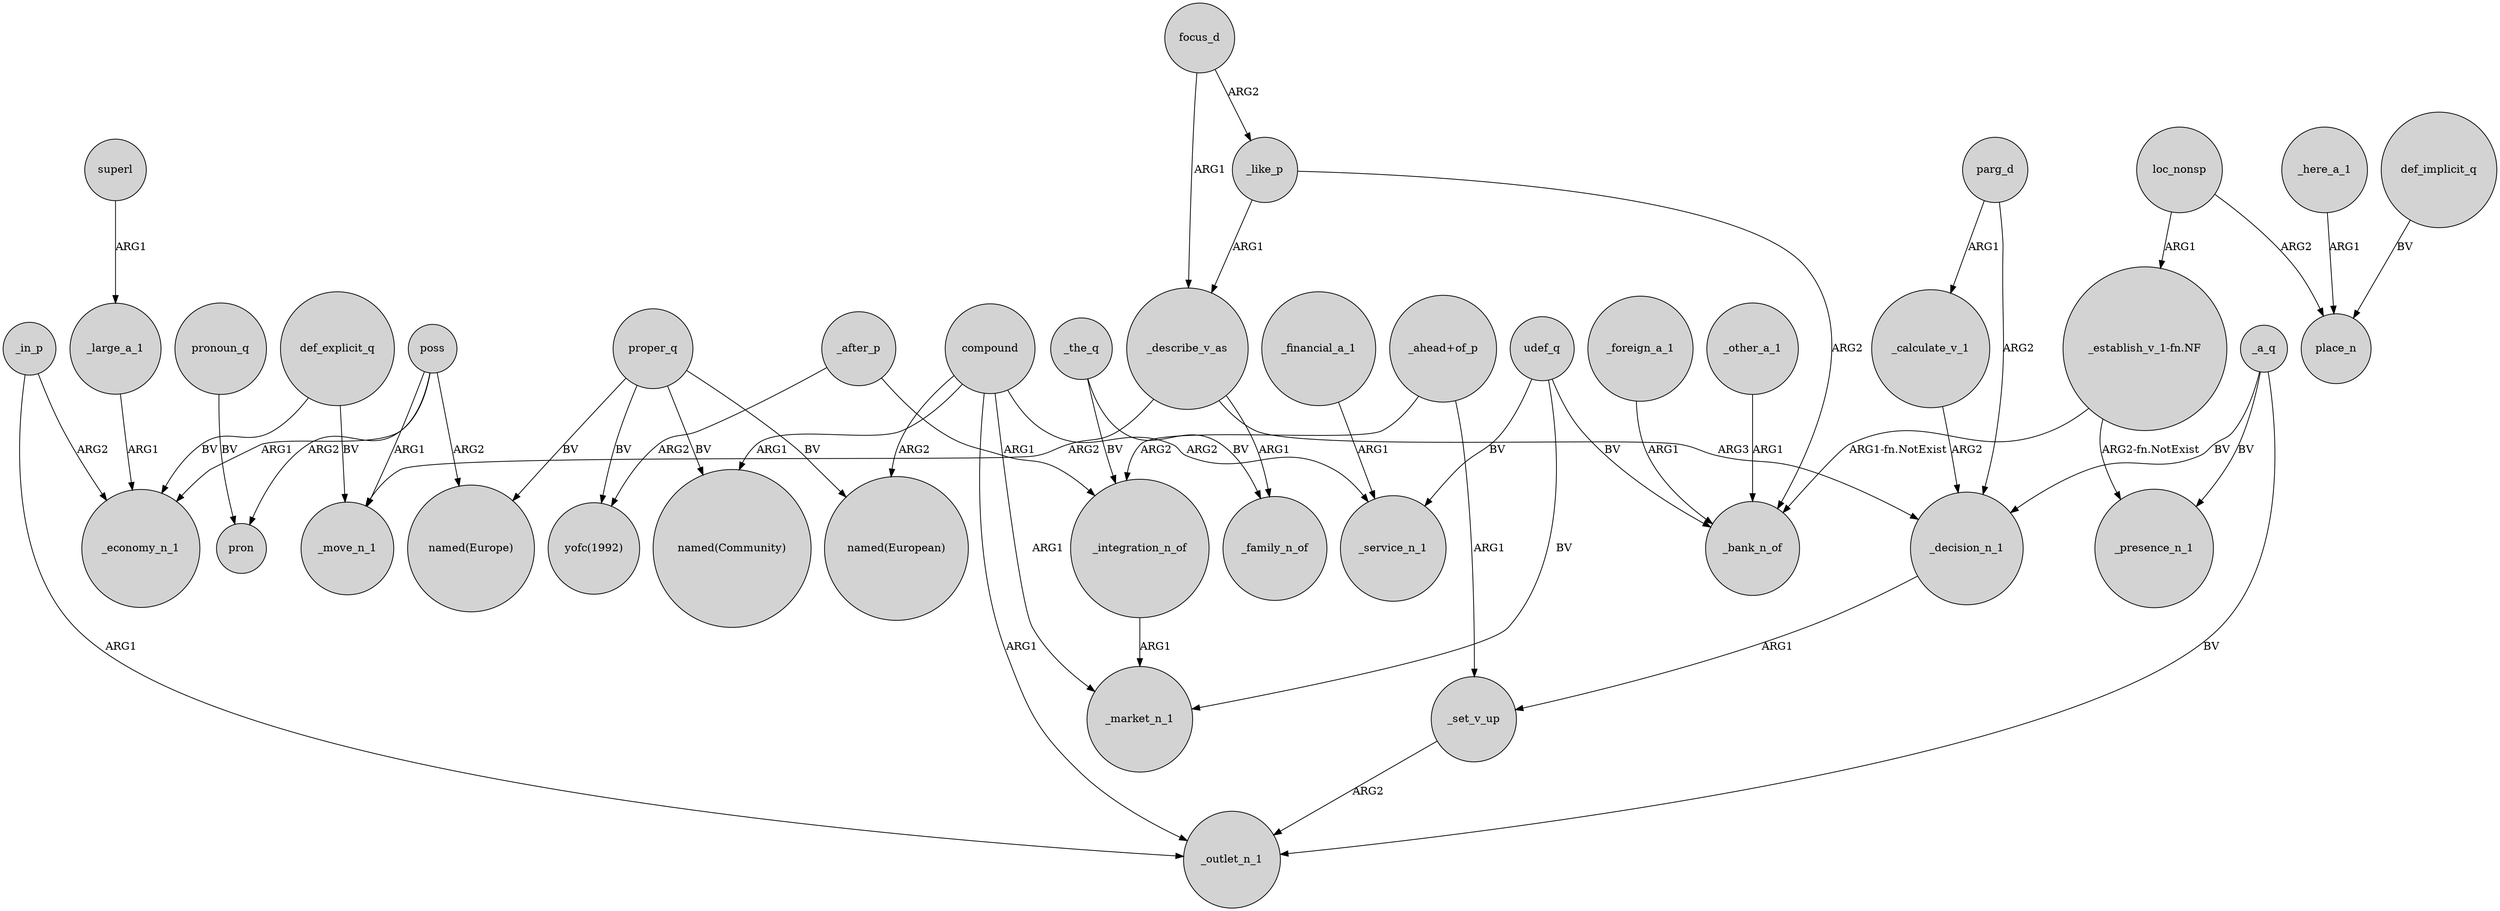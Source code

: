 digraph {
	node [shape=circle style=filled]
	superl -> _large_a_1 [label=ARG1]
	_here_a_1 -> place_n [label=ARG1]
	compound -> _service_n_1 [label=ARG2]
	_the_q -> _integration_n_of [label=BV]
	poss -> pron [label=ARG2]
	focus_d -> _like_p [label=ARG2]
	"_establish_v_1-fn.NF" -> _bank_n_of [label="ARG1-fn.NotExist"]
	def_explicit_q -> _economy_n_1 [label=BV]
	_foreign_a_1 -> _bank_n_of [label=ARG1]
	focus_d -> _describe_v_as [label=ARG1]
	parg_d -> _decision_n_1 [label=ARG2]
	"_ahead+of_p" -> _integration_n_of [label=ARG2]
	poss -> "named(Europe)" [label=ARG2]
	proper_q -> "yofc(1992)" [label=BV]
	_describe_v_as -> _move_n_1 [label=ARG2]
	_the_q -> _family_n_of [label=BV]
	def_implicit_q -> place_n [label=BV]
	_financial_a_1 -> _service_n_1 [label=ARG1]
	udef_q -> _market_n_1 [label=BV]
	compound -> "named(Community)" [label=ARG1]
	"_establish_v_1-fn.NF" -> _presence_n_1 [label="ARG2-fn.NotExist"]
	parg_d -> _calculate_v_1 [label=ARG1]
	poss -> _economy_n_1 [label=ARG1]
	_large_a_1 -> _economy_n_1 [label=ARG1]
	pronoun_q -> pron [label=BV]
	udef_q -> _service_n_1 [label=BV]
	_in_p -> _economy_n_1 [label=ARG2]
	_like_p -> _bank_n_of [label=ARG2]
	"_ahead+of_p" -> _set_v_up [label=ARG1]
	loc_nonsp -> "_establish_v_1-fn.NF" [label=ARG1]
	_describe_v_as -> _family_n_of [label=ARG1]
	_a_q -> _decision_n_1 [label=BV]
	compound -> _outlet_n_1 [label=ARG1]
	proper_q -> "named(Europe)" [label=BV]
	_a_q -> _presence_n_1 [label=BV]
	def_explicit_q -> _move_n_1 [label=BV]
	_decision_n_1 -> _set_v_up [label=ARG1]
	_calculate_v_1 -> _decision_n_1 [label=ARG2]
	_in_p -> _outlet_n_1 [label=ARG1]
	_after_p -> _integration_n_of [label=ARG1]
	loc_nonsp -> place_n [label=ARG2]
	_a_q -> _outlet_n_1 [label=BV]
	_other_a_1 -> _bank_n_of [label=ARG1]
	compound -> _market_n_1 [label=ARG1]
	compound -> "named(European)" [label=ARG2]
	poss -> _move_n_1 [label=ARG1]
	_after_p -> "yofc(1992)" [label=ARG2]
	_set_v_up -> _outlet_n_1 [label=ARG2]
	_like_p -> _describe_v_as [label=ARG1]
	_integration_n_of -> _market_n_1 [label=ARG1]
	proper_q -> "named(European)" [label=BV]
	udef_q -> _bank_n_of [label=BV]
	proper_q -> "named(Community)" [label=BV]
	_describe_v_as -> _decision_n_1 [label=ARG3]
}
